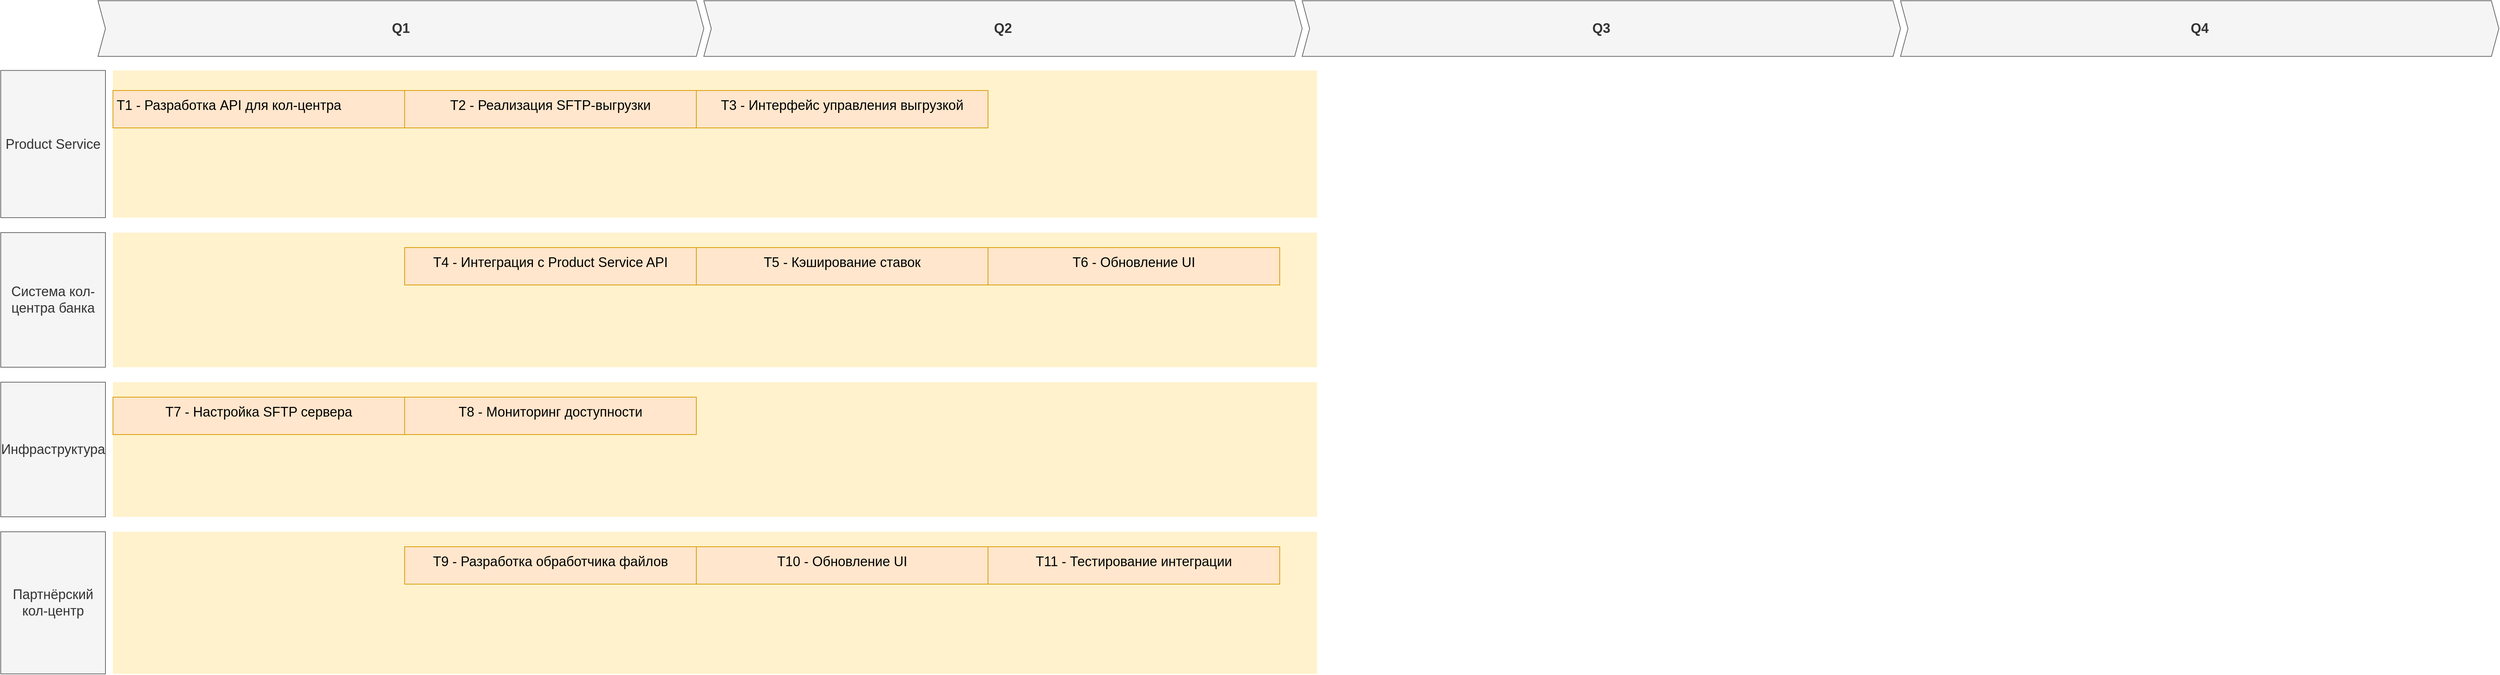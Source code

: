 <mxfile version="28.2.7">
  <diagram name="RoadMap MVP Банк Стандарт" id="0">
    <mxGraphModel dx="5174" dy="3653" grid="1" gridSize="10" guides="1" tooltips="1" connect="1" arrows="1" fold="1" page="1" pageScale="1" pageWidth="3300" pageHeight="2339" math="0" shadow="0">
      <root>
        <mxCell id="0" />
        <mxCell id="1" parent="0" />
        <mxCell id="Q1" value="Q1" style="shape=step;perimeter=stepPerimeter;whiteSpace=wrap;html=1;fixedSize=1;size=10;fillColor=#f5f5f5;strokeColor=#666666;fontSize=18;fontStyle=1;align=center;rounded=0;fontColor=#333333;" parent="1" vertex="1">
          <mxGeometry x="-2500" y="-1240" width="810" height="74.4" as="geometry" />
        </mxCell>
        <mxCell id="Q2" value="Q2" style="shape=step;perimeter=stepPerimeter;whiteSpace=wrap;html=1;fixedSize=1;size=10;fillColor=#f5f5f5;strokeColor=#666666;fontSize=18;fontStyle=1;align=center;rounded=0;fontColor=#333333;" parent="1" vertex="1">
          <mxGeometry x="-1690" y="-1240" width="800" height="74.4" as="geometry" />
        </mxCell>
        <mxCell id="Q3" value="Q3" style="shape=step;perimeter=stepPerimeter;whiteSpace=wrap;html=1;fixedSize=1;size=10;fillColor=#f5f5f5;strokeColor=#666666;fontSize=18;fontStyle=1;align=center;rounded=0;fontColor=#333333;" parent="1" vertex="1">
          <mxGeometry x="-890" y="-1240" width="800" height="74.4" as="geometry" />
        </mxCell>
        <mxCell id="Q4" value="Q4" style="shape=step;perimeter=stepPerimeter;whiteSpace=wrap;html=1;fixedSize=1;size=10;fillColor=#f5f5f5;strokeColor=#666666;fontSize=18;fontStyle=1;align=center;rounded=0;fontColor=#333333;" parent="1" vertex="1">
          <mxGeometry x="-90" y="-1240" width="800" height="74.4" as="geometry" />
        </mxCell>
        <mxCell id="system1" value="Product Service" style="rounded=0;whiteSpace=wrap;html=1;fillColor=#f5f5f5;fontColor=#333333;strokeColor=#666666;fontSize=18;" parent="1" vertex="1">
          <mxGeometry x="-2630" y="-1146.8" width="140" height="196.8" as="geometry" />
        </mxCell>
        <mxCell id="ps_bg" value="" style="shape=rect;fillColor=#fff2cc;strokeColor=none;fontSize=24;html=1;whiteSpace=wrap;align=left;verticalAlign=top;spacing=5;rounded=0;" parent="1" vertex="1">
          <mxGeometry x="-2480" y="-1146.8" width="1610" height="196.8" as="geometry" />
        </mxCell>
        <mxCell id="task1" value="T1 - Разработка API для кол-центра" style="shape=rect;fillColor=#ffe6cc;strokeColor=#d79b00;fontSize=18;html=1;whiteSpace=wrap;align=left;verticalAlign=top;spacing=5;rounded=0;" parent="1" vertex="1">
          <mxGeometry x="-2480" y="-1120" width="390" height="50" as="geometry" />
        </mxCell>
        <mxCell id="task2" value="T2 - Реализация SFTP-выгрузки" style="shape=rect;fillColor=#ffe6cc;strokeColor=#d79b00;fontSize=18;html=1;whiteSpace=wrap;align=center;verticalAlign=top;spacing=5;rounded=0;" parent="1" vertex="1">
          <mxGeometry x="-2090" y="-1120" width="390" height="50" as="geometry" />
        </mxCell>
        <mxCell id="task3" value="T3 - Интерфейс управления выгрузкой" style="shape=rect;fillColor=#ffe6cc;strokeColor=#d79b00;fontSize=18;html=1;whiteSpace=wrap;align=center;verticalAlign=top;spacing=5;rounded=0;" parent="1" vertex="1">
          <mxGeometry x="-1700" y="-1120" width="390" height="50" as="geometry" />
        </mxCell>
        <mxCell id="system2" value="Система кол-центра банка" style="rounded=0;whiteSpace=wrap;html=1;fillColor=#f5f5f5;fontColor=#333333;strokeColor=#666666;fontSize=18;" parent="1" vertex="1">
          <mxGeometry x="-2630" y="-930" width="140" height="180" as="geometry" />
        </mxCell>
        <mxCell id="cc_bg" value="" style="shape=rect;fillColor=#fff2cc;strokeColor=none;fontSize=24;html=1;whiteSpace=wrap;align=left;verticalAlign=top;spacing=5;rounded=0;" parent="1" vertex="1">
          <mxGeometry x="-2480" y="-930" width="1610" height="180" as="geometry" />
        </mxCell>
        <mxCell id="task4" value="T4 - Интеграция с Product Service API" style="shape=rect;fillColor=#ffe6cc;strokeColor=#d79b00;fontSize=18;html=1;whiteSpace=wrap;align=center;verticalAlign=top;spacing=5;rounded=0;" parent="1" vertex="1">
          <mxGeometry x="-2090" y="-910" width="390" height="50" as="geometry" />
        </mxCell>
        <mxCell id="task5" value="T5 - Кэширование ставок" style="shape=rect;fillColor=#ffe6cc;strokeColor=#d79b00;fontSize=18;html=1;whiteSpace=wrap;align=center;verticalAlign=top;spacing=5;rounded=0;" parent="1" vertex="1">
          <mxGeometry x="-1700" y="-910" width="390" height="50" as="geometry" />
        </mxCell>
        <mxCell id="task6" value="T6 - Обновление UI" style="shape=rect;fillColor=#ffe6cc;strokeColor=#d79b00;fontSize=18;html=1;whiteSpace=wrap;align=center;verticalAlign=top;spacing=5;rounded=0;" parent="1" vertex="1">
          <mxGeometry x="-1310" y="-910" width="390" height="50" as="geometry" />
        </mxCell>
        <mxCell id="system3" value="Инфраструктура" style="rounded=0;whiteSpace=wrap;html=1;fillColor=#f5f5f5;fontColor=#333333;strokeColor=#666666;fontSize=18;" parent="1" vertex="1">
          <mxGeometry x="-2630" y="-730" width="140" height="180" as="geometry" />
        </mxCell>
        <mxCell id="infra_bg" value="" style="shape=rect;fillColor=#fff2cc;strokeColor=none;fontSize=24;html=1;whiteSpace=wrap;align=left;verticalAlign=top;spacing=5;rounded=0;" parent="1" vertex="1">
          <mxGeometry x="-2480" y="-730" width="1610" height="180" as="geometry" />
        </mxCell>
        <mxCell id="task7" value="T7 - Настройка SFTP сервера" style="shape=rect;fillColor=#ffe6cc;strokeColor=#d79b00;fontSize=18;html=1;whiteSpace=wrap;align=center;verticalAlign=top;spacing=5;rounded=0;" parent="1" vertex="1">
          <mxGeometry x="-2480" y="-710" width="390" height="50" as="geometry" />
        </mxCell>
        <mxCell id="task8" value="T8 - Мониторинг доступности" style="shape=rect;fillColor=#ffe6cc;strokeColor=#d79b00;fontSize=18;html=1;whiteSpace=wrap;align=center;verticalAlign=top;spacing=5;rounded=0;" parent="1" vertex="1">
          <mxGeometry x="-2090" y="-710" width="390" height="50" as="geometry" />
        </mxCell>
        <mxCell id="system4" value="Партнёрский кол-центр" style="rounded=0;whiteSpace=wrap;html=1;fillColor=#f5f5f5;fontColor=#333333;strokeColor=#666666;fontSize=18;" parent="1" vertex="1">
          <mxGeometry x="-2630" y="-530" width="140" height="190" as="geometry" />
        </mxCell>
        <mxCell id="partner_bg" value="" style="shape=rect;fillColor=#fff2cc;strokeColor=none;fontSize=24;html=1;whiteSpace=wrap;align=left;verticalAlign=top;spacing=5;rounded=0;" parent="1" vertex="1">
          <mxGeometry x="-2480" y="-530" width="1610" height="190" as="geometry" />
        </mxCell>
        <mxCell id="task9" value="T9 - Разработка обработчика файлов" style="shape=rect;fillColor=#ffe6cc;strokeColor=#d79b00;fontSize=18;html=1;whiteSpace=wrap;align=center;verticalAlign=top;spacing=5;rounded=0;" parent="1" vertex="1">
          <mxGeometry x="-2090" y="-510" width="390" height="50" as="geometry" />
        </mxCell>
        <mxCell id="task10" value="T10 - Обновление UI" style="shape=rect;fillColor=#ffe6cc;strokeColor=#d79b00;fontSize=18;html=1;whiteSpace=wrap;align=center;verticalAlign=top;spacing=5;rounded=0;" parent="1" vertex="1">
          <mxGeometry x="-1700" y="-510" width="390" height="50" as="geometry" />
        </mxCell>
        <mxCell id="task11" value="T11 - Тестирование интеграции" style="shape=rect;fillColor=#ffe6cc;strokeColor=#d79b00;fontSize=18;html=1;whiteSpace=wrap;align=center;verticalAlign=top;spacing=5;rounded=0;" parent="1" vertex="1">
          <mxGeometry x="-1310" y="-510" width="390" height="50" as="geometry" />
        </mxCell>
      </root>
    </mxGraphModel>
  </diagram>
</mxfile>
